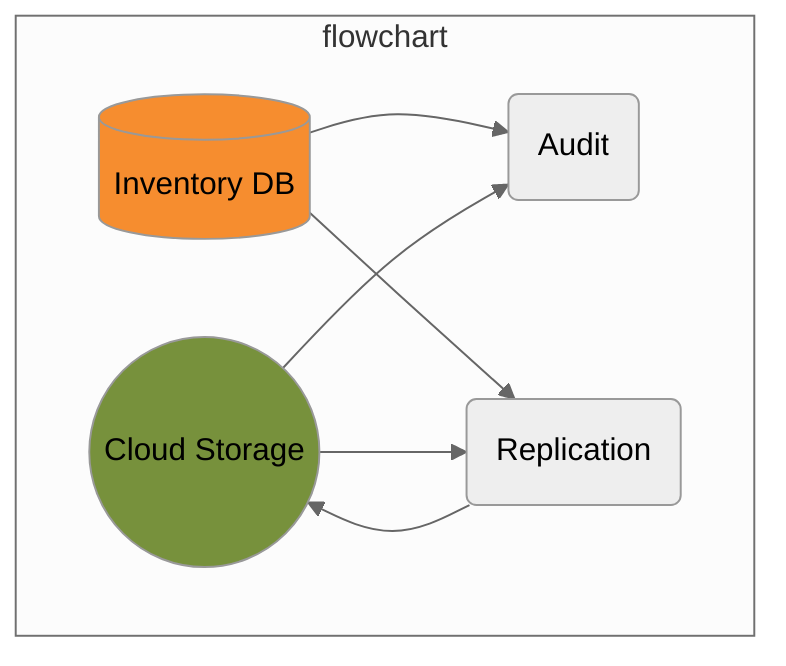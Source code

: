 %%{init: {'theme': 'neutral', 'securityLevel': 'loose'}}%%
graph TD
  CLOUD(("Cloud Storage"))
  click CLOUD href "https://github.com/CDLUC3/mrt-cloud" "source code"
  RDS[(Inventory DB)]
  AUD(Audit)
  click AUD href "https://github.com/CDLUC3/mrt-audit" "source code"
  REP(Replication)
  click REP href "https://github.com/CDLUC3/mrt-replic" "source code"

  subgraph flowchart
    RDS --> AUD
    RDS --> REP
    CLOUD --> AUD
    CLOUD --> REP
    REP --> CLOUD
  end

  style CLOUD fill:#77913C
  style RDS fill:#F68D2F